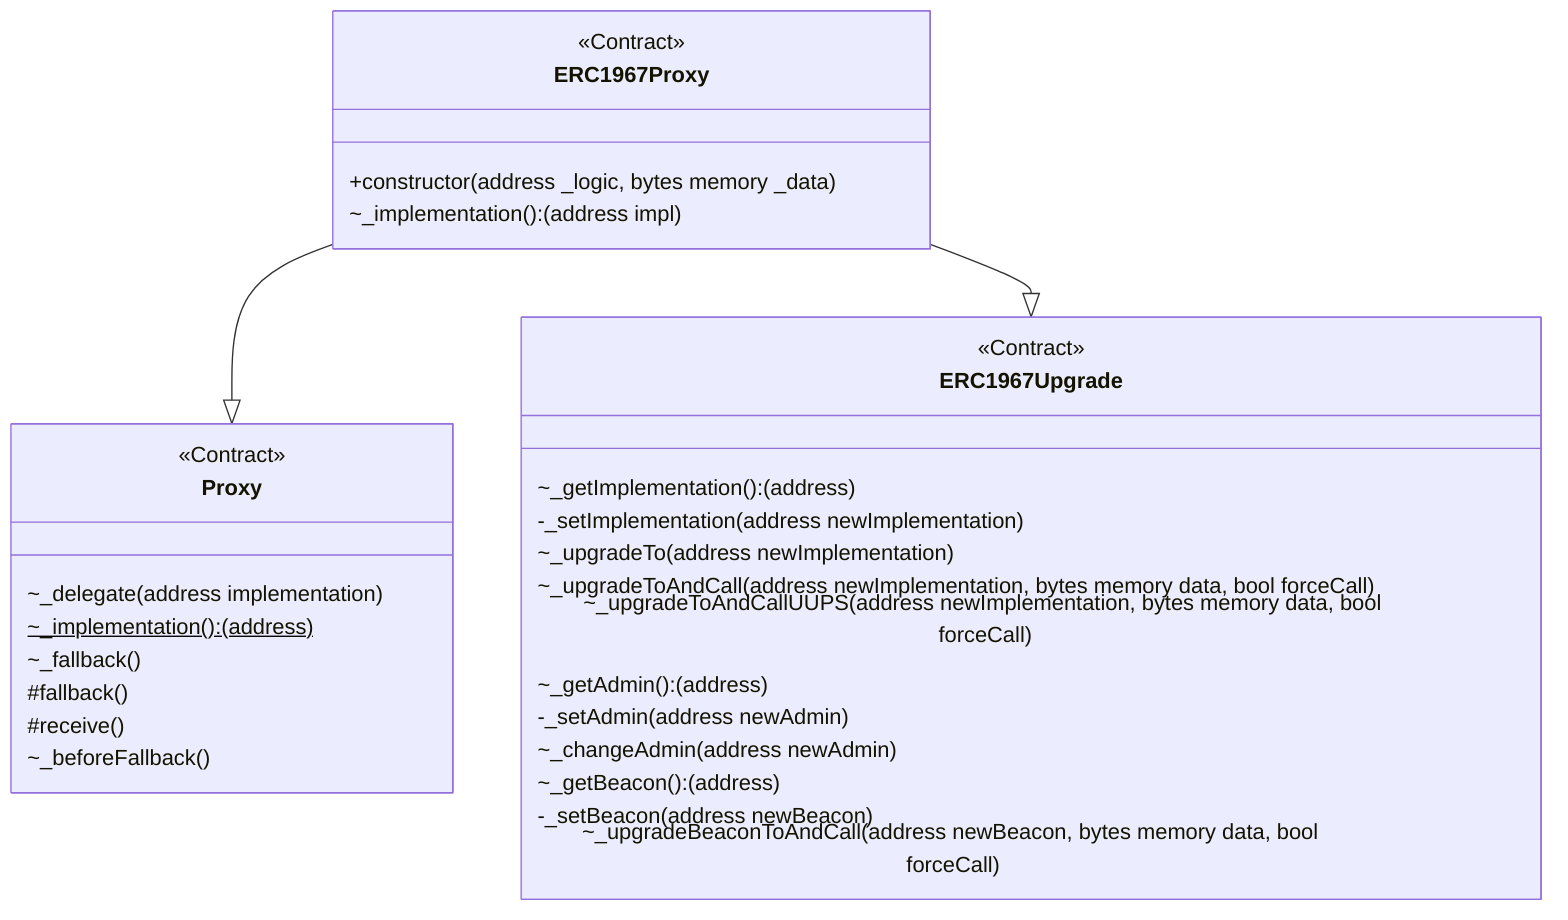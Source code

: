 classDiagram
  %% 567:723:1
  class ERC1967Proxy {
    <<Contract>>
    +constructor(address _logic, bytes memory _data)
    ~_implementation(): (address impl)
  }
  
  ERC1967Proxy --|> Proxy
  
  %% 723:2523:3
  class Proxy {
    <<Contract>>
    ~_delegate(address implementation)
    ~_implementation(): (address)$
    ~_fallback()
    #fallback()
    #receive()
    ~_beforeFallback()
  }
  
  ERC1967Proxy --|> ERC1967Upgrade
  
  %% 529:5984:2
  class ERC1967Upgrade {
    <<Contract>>
    ~_getImplementation(): (address)
    -_setImplementation(address newImplementation)
    ~_upgradeTo(address newImplementation)
    ~_upgradeToAndCall(address newImplementation, bytes memory data, bool forceCall)
    ~_upgradeToAndCallUUPS(address newImplementation, bytes memory data, bool forceCall)
    ~_getAdmin(): (address)
    -_setAdmin(address newAdmin)
    ~_changeAdmin(address newAdmin)
    ~_getBeacon(): (address)
    -_setBeacon(address newBeacon)
    ~_upgradeBeaconToAndCall(address newBeacon, bytes memory data, bool forceCall)
  }